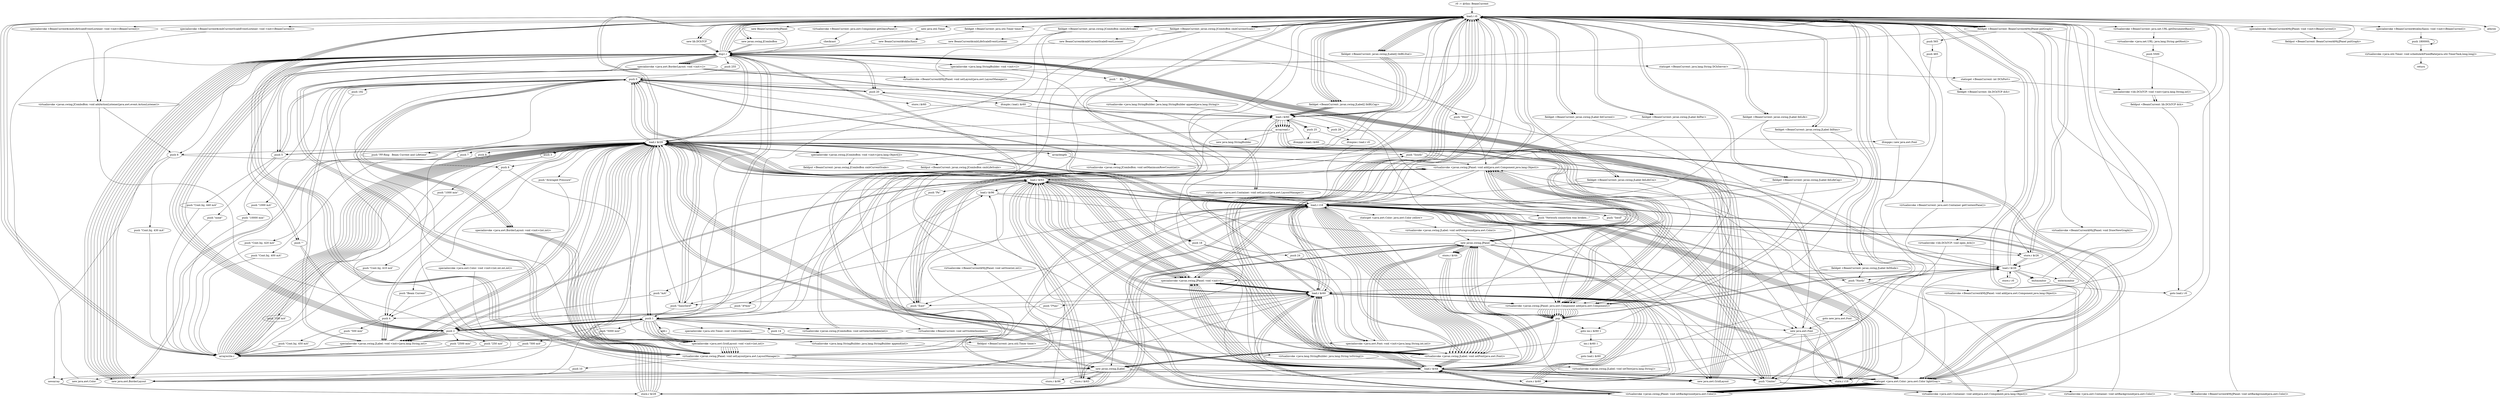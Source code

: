 digraph "" {
    "r0 := @this: BeamCurrent"
    "load.r r0"
    "r0 := @this: BeamCurrent"->"load.r r0";
    "new lib.DChTCP"
    "load.r r0"->"new lib.DChTCP";
    "dup1.r"
    "new lib.DChTCP"->"dup1.r";
    "dup1.r"->"load.r r0";
    "store.r $r26"
    "load.r r0"->"store.r $r26";
    "store.r $r26"->"load.r r0";
    "load.r r0"->"new lib.DChTCP";
    "new lib.DChTCP"->"dup1.r";
    "staticget <BeamCurrent: java.lang.String DChServer>"
    "dup1.r"->"staticget <BeamCurrent: java.lang.String DChServer>";
    "staticget <BeamCurrent: int DChPort>"
    "staticget <BeamCurrent: java.lang.String DChServer>"->"staticget <BeamCurrent: int DChPort>";
    "specialinvoke <lib.DChTCP: void <init>(java.lang.String,int)>"
    "staticget <BeamCurrent: int DChPort>"->"specialinvoke <lib.DChTCP: void <init>(java.lang.String,int)>";
    "fieldput <BeamCurrent: lib.DChTCP dch>"
    "specialinvoke <lib.DChTCP: void <init>(java.lang.String,int)>"->"fieldput <BeamCurrent: lib.DChTCP dch>";
    "fieldput <BeamCurrent: lib.DChTCP dch>"->"load.r r0";
    "fieldget <BeamCurrent: lib.DChTCP dch>"
    "load.r r0"->"fieldget <BeamCurrent: lib.DChTCP dch>";
    "virtualinvoke <lib.DChTCP: void open_dch()>"
    "fieldget <BeamCurrent: lib.DChTCP dch>"->"virtualinvoke <lib.DChTCP: void open_dch()>";
    "goto new java.awt.Font"
    "virtualinvoke <lib.DChTCP: void open_dch()>"->"goto new java.awt.Font";
    "new java.awt.Font"
    "goto new java.awt.Font"->"new java.awt.Font";
    "store.r r18"
    "new java.awt.Font"->"store.r r18";
    "load.r r18"
    "store.r r18"->"load.r r18";
    "push \"Serif\""
    "load.r r18"->"push \"Serif\"";
    "push 0"
    "push \"Serif\""->"push 0";
    "push 20"
    "push 0"->"push 20";
    "specialinvoke <java.awt.Font: void <init>(java.lang.String,int,int)>"
    "push 20"->"specialinvoke <java.awt.Font: void <init>(java.lang.String,int,int)>";
    "new javax.swing.JPanel"
    "specialinvoke <java.awt.Font: void <init>(java.lang.String,int,int)>"->"new javax.swing.JPanel";
    "new javax.swing.JPanel"->"store.r $r26";
    "load.r $r26"
    "store.r $r26"->"load.r $r26";
    "specialinvoke <javax.swing.JPanel: void <init>()>"
    "load.r $r26"->"specialinvoke <javax.swing.JPanel: void <init>()>";
    "specialinvoke <javax.swing.JPanel: void <init>()>"->"load.r $r26";
    "staticget <java.awt.Color: java.awt.Color lightGray>"
    "load.r $r26"->"staticget <java.awt.Color: java.awt.Color lightGray>";
    "virtualinvoke <javax.swing.JPanel: void setBackground(java.awt.Color)>"
    "staticget <java.awt.Color: java.awt.Color lightGray>"->"virtualinvoke <javax.swing.JPanel: void setBackground(java.awt.Color)>";
    "virtualinvoke <javax.swing.JPanel: void setBackground(java.awt.Color)>"->"load.r $r26";
    "new java.awt.BorderLayout"
    "load.r $r26"->"new java.awt.BorderLayout";
    "new java.awt.BorderLayout"->"dup1.r";
    "specialinvoke <java.awt.BorderLayout: void <init>()>"
    "dup1.r"->"specialinvoke <java.awt.BorderLayout: void <init>()>";
    "virtualinvoke <javax.swing.JPanel: void setLayout(java.awt.LayoutManager)>"
    "specialinvoke <java.awt.BorderLayout: void <init>()>"->"virtualinvoke <javax.swing.JPanel: void setLayout(java.awt.LayoutManager)>";
    "push 10"
    "virtualinvoke <javax.swing.JPanel: void setLayout(java.awt.LayoutManager)>"->"push 10";
    "newarray"
    "push 10"->"newarray";
    "store.r $r29"
    "newarray"->"store.r $r29";
    "load.r $r29"
    "store.r $r29"->"load.r $r29";
    "load.r $r29"->"push 0";
    "push \"1000 mA\""
    "push 0"->"push \"1000 mA\"";
    "arraywrite.r"
    "push \"1000 mA\""->"arraywrite.r";
    "arraywrite.r"->"load.r $r29";
    "push 1"
    "load.r $r29"->"push 1";
    "push \"500 mA\""
    "push 1"->"push \"500 mA\"";
    "push \"500 mA\""->"arraywrite.r";
    "arraywrite.r"->"load.r $r29";
    "push 2"
    "load.r $r29"->"push 2";
    "push \"250 mA\""
    "push 2"->"push \"250 mA\"";
    "push \"250 mA\""->"arraywrite.r";
    "arraywrite.r"->"load.r $r29";
    "push 3"
    "load.r $r29"->"push 3";
    "push \"100 mA\""
    "push 3"->"push \"100 mA\"";
    "push \"100 mA\""->"arraywrite.r";
    "arraywrite.r"->"load.r $r29";
    "push 4"
    "load.r $r29"->"push 4";
    "push \"Cont.Inj. 450 mA\""
    "push 4"->"push \"Cont.Inj. 450 mA\"";
    "push \"Cont.Inj. 450 mA\""->"arraywrite.r";
    "arraywrite.r"->"load.r $r29";
    "push 5"
    "load.r $r29"->"push 5";
    "push \"Cont.Inj. 440 mA\""
    "push 5"->"push \"Cont.Inj. 440 mA\"";
    "push \"Cont.Inj. 440 mA\""->"arraywrite.r";
    "arraywrite.r"->"load.r $r29";
    "push 6"
    "load.r $r29"->"push 6";
    "push \"Cont.Inj. 430 mA\""
    "push 6"->"push \"Cont.Inj. 430 mA\"";
    "push \"Cont.Inj. 430 mA\""->"arraywrite.r";
    "arraywrite.r"->"load.r $r29";
    "push 7"
    "load.r $r29"->"push 7";
    "push \"Cont.Inj. 420 mA\""
    "push 7"->"push \"Cont.Inj. 420 mA\"";
    "push \"Cont.Inj. 420 mA\""->"arraywrite.r";
    "arraywrite.r"->"load.r $r29";
    "push 8"
    "load.r $r29"->"push 8";
    "push \"Cont.Inj. 410 mA\""
    "push 8"->"push \"Cont.Inj. 410 mA\"";
    "push \"Cont.Inj. 410 mA\""->"arraywrite.r";
    "arraywrite.r"->"load.r $r29";
    "push 9"
    "load.r $r29"->"push 9";
    "push \"Cont.Inj. 400 mA\""
    "push 9"->"push \"Cont.Inj. 400 mA\"";
    "push \"Cont.Inj. 400 mA\""->"arraywrite.r";
    "arraywrite.r"->"load.r r0";
    "new javax.swing.JComboBox"
    "load.r r0"->"new javax.swing.JComboBox";
    "new javax.swing.JComboBox"->"dup1.r";
    "dup1.r"->"load.r $r29";
    "specialinvoke <javax.swing.JComboBox: void <init>(java.lang.Object[])>"
    "load.r $r29"->"specialinvoke <javax.swing.JComboBox: void <init>(java.lang.Object[])>";
    "fieldput <BeamCurrent: javax.swing.JComboBox cmbCurrentScale>"
    "specialinvoke <javax.swing.JComboBox: void <init>(java.lang.Object[])>"->"fieldput <BeamCurrent: javax.swing.JComboBox cmbCurrentScale>";
    "fieldput <BeamCurrent: javax.swing.JComboBox cmbCurrentScale>"->"load.r r0";
    "fieldget <BeamCurrent: javax.swing.JComboBox cmbCurrentScale>"
    "load.r r0"->"fieldget <BeamCurrent: javax.swing.JComboBox cmbCurrentScale>";
    "fieldget <BeamCurrent: javax.swing.JComboBox cmbCurrentScale>"->"load.r $r29";
    "arraylength"
    "load.r $r29"->"arraylength";
    "virtualinvoke <javax.swing.JComboBox: void setMaximumRowCount(int)>"
    "arraylength"->"virtualinvoke <javax.swing.JComboBox: void setMaximumRowCount(int)>";
    "virtualinvoke <javax.swing.JComboBox: void setMaximumRowCount(int)>"->"load.r r0";
    "load.r r0"->"fieldget <BeamCurrent: javax.swing.JComboBox cmbCurrentScale>";
    "fieldget <BeamCurrent: javax.swing.JComboBox cmbCurrentScale>"->"push 1";
    "virtualinvoke <javax.swing.JComboBox: void setSelectedIndex(int)>"
    "push 1"->"virtualinvoke <javax.swing.JComboBox: void setSelectedIndex(int)>";
    "virtualinvoke <javax.swing.JComboBox: void setSelectedIndex(int)>"->"load.r r0";
    "load.r r0"->"fieldget <BeamCurrent: javax.swing.JComboBox cmbCurrentScale>";
    "new BeamCurrent$cmbCurrentScaleEventListener"
    "fieldget <BeamCurrent: javax.swing.JComboBox cmbCurrentScale>"->"new BeamCurrent$cmbCurrentScaleEventListener";
    "new BeamCurrent$cmbCurrentScaleEventListener"->"dup1.r";
    "dup1.r"->"load.r r0";
    "specialinvoke <BeamCurrent$cmbCurrentScaleEventListener: void <init>(BeamCurrent)>"
    "load.r r0"->"specialinvoke <BeamCurrent$cmbCurrentScaleEventListener: void <init>(BeamCurrent)>";
    "virtualinvoke <javax.swing.JComboBox: void addActionListener(java.awt.event.ActionListener)>"
    "specialinvoke <BeamCurrent$cmbCurrentScaleEventListener: void <init>(BeamCurrent)>"->"virtualinvoke <javax.swing.JComboBox: void addActionListener(java.awt.event.ActionListener)>";
    "virtualinvoke <javax.swing.JComboBox: void addActionListener(java.awt.event.ActionListener)>"->"push 6";
    "push 6"->"newarray";
    "newarray"->"store.r $r29";
    "store.r $r29"->"load.r $r29";
    "load.r $r29"->"push 0";
    "push \"10000 min\""
    "push 0"->"push \"10000 min\"";
    "push \"10000 min\""->"arraywrite.r";
    "arraywrite.r"->"load.r $r29";
    "load.r $r29"->"push 1";
    "push \"5000 min\""
    "push 1"->"push \"5000 min\"";
    "push \"5000 min\""->"arraywrite.r";
    "arraywrite.r"->"load.r $r29";
    "load.r $r29"->"push 2";
    "push \"2500 min\""
    "push 2"->"push \"2500 min\"";
    "push \"2500 min\""->"arraywrite.r";
    "arraywrite.r"->"load.r $r29";
    "load.r $r29"->"push 3";
    "push \"1000 min\""
    "push 3"->"push \"1000 min\"";
    "push \"1000 min\""->"arraywrite.r";
    "arraywrite.r"->"load.r $r29";
    "load.r $r29"->"push 4";
    "push \"500 min\""
    "push 4"->"push \"500 min\"";
    "push \"500 min\""->"arraywrite.r";
    "arraywrite.r"->"load.r $r29";
    "load.r $r29"->"push 5";
    "push \"none\""
    "push 5"->"push \"none\"";
    "push \"none\""->"arraywrite.r";
    "arraywrite.r"->"load.r r0";
    "load.r r0"->"new javax.swing.JComboBox";
    "new javax.swing.JComboBox"->"dup1.r";
    "dup1.r"->"load.r $r29";
    "load.r $r29"->"specialinvoke <javax.swing.JComboBox: void <init>(java.lang.Object[])>";
    "fieldput <BeamCurrent: javax.swing.JComboBox cmbLifeScale>"
    "specialinvoke <javax.swing.JComboBox: void <init>(java.lang.Object[])>"->"fieldput <BeamCurrent: javax.swing.JComboBox cmbLifeScale>";
    "fieldput <BeamCurrent: javax.swing.JComboBox cmbLifeScale>"->"load.r r0";
    "fieldget <BeamCurrent: javax.swing.JComboBox cmbLifeScale>"
    "load.r r0"->"fieldget <BeamCurrent: javax.swing.JComboBox cmbLifeScale>";
    "fieldget <BeamCurrent: javax.swing.JComboBox cmbLifeScale>"->"push 1";
    "push 1"->"virtualinvoke <javax.swing.JComboBox: void setSelectedIndex(int)>";
    "virtualinvoke <javax.swing.JComboBox: void setSelectedIndex(int)>"->"load.r r0";
    "load.r r0"->"fieldget <BeamCurrent: javax.swing.JComboBox cmbLifeScale>";
    "new BeamCurrent$cmbLifeScaleEventListener"
    "fieldget <BeamCurrent: javax.swing.JComboBox cmbLifeScale>"->"new BeamCurrent$cmbLifeScaleEventListener";
    "new BeamCurrent$cmbLifeScaleEventListener"->"dup1.r";
    "dup1.r"->"load.r r0";
    "specialinvoke <BeamCurrent$cmbLifeScaleEventListener: void <init>(BeamCurrent)>"
    "load.r r0"->"specialinvoke <BeamCurrent$cmbLifeScaleEventListener: void <init>(BeamCurrent)>";
    "specialinvoke <BeamCurrent$cmbLifeScaleEventListener: void <init>(BeamCurrent)>"->"virtualinvoke <javax.swing.JComboBox: void addActionListener(java.awt.event.ActionListener)>";
    "new javax.swing.JLabel"
    "virtualinvoke <javax.swing.JComboBox: void addActionListener(java.awt.event.ActionListener)>"->"new javax.swing.JLabel";
    "new javax.swing.JLabel"->"store.r $r29";
    "store.r $r29"->"load.r $r29";
    "push \"PF-Ring   Beam Current and Lifetime\""
    "load.r $r29"->"push \"PF-Ring   Beam Current and Lifetime\"";
    "push \"PF-Ring   Beam Current and Lifetime\""->"push 0";
    "specialinvoke <javax.swing.JLabel: void <init>(java.lang.String,int)>"
    "push 0"->"specialinvoke <javax.swing.JLabel: void <init>(java.lang.String,int)>";
    "specialinvoke <javax.swing.JLabel: void <init>(java.lang.String,int)>"->"load.r $r29";
    "load.r $r29"->"load.r r18";
    "virtualinvoke <javax.swing.JLabel: void setFont(java.awt.Font)>"
    "load.r r18"->"virtualinvoke <javax.swing.JLabel: void setFont(java.awt.Font)>";
    "virtualinvoke <javax.swing.JLabel: void setFont(java.awt.Font)>"->"load.r $r26";
    "load.r $r26"->"load.r r0";
    "load.r r0"->"fieldget <BeamCurrent: javax.swing.JComboBox cmbCurrentScale>";
    "push \"West\""
    "fieldget <BeamCurrent: javax.swing.JComboBox cmbCurrentScale>"->"push \"West\"";
    "virtualinvoke <javax.swing.JPanel: void add(java.awt.Component,java.lang.Object)>"
    "push \"West\""->"virtualinvoke <javax.swing.JPanel: void add(java.awt.Component,java.lang.Object)>";
    "virtualinvoke <javax.swing.JPanel: void add(java.awt.Component,java.lang.Object)>"->"load.r $r26";
    "load.r $r26"->"load.r r0";
    "load.r r0"->"fieldget <BeamCurrent: javax.swing.JComboBox cmbLifeScale>";
    "push \"East\""
    "fieldget <BeamCurrent: javax.swing.JComboBox cmbLifeScale>"->"push \"East\"";
    "push \"East\""->"virtualinvoke <javax.swing.JPanel: void add(java.awt.Component,java.lang.Object)>";
    "virtualinvoke <javax.swing.JPanel: void add(java.awt.Component,java.lang.Object)>"->"load.r $r26";
    "load.r $r26"->"load.r $r29";
    "push \"Center\""
    "load.r $r29"->"push \"Center\"";
    "push \"Center\""->"virtualinvoke <javax.swing.JPanel: void add(java.awt.Component,java.lang.Object)>";
    "virtualinvoke <javax.swing.JPanel: void add(java.awt.Component,java.lang.Object)>"->"new java.awt.Font";
    "new java.awt.Font"->"store.r r18";
    "store.r r18"->"load.r r18";
    "push \"SansSerif\""
    "load.r r18"->"push \"SansSerif\"";
    "push \"SansSerif\""->"push 0";
    "push 18"
    "push 0"->"push 18";
    "push 18"->"specialinvoke <java.awt.Font: void <init>(java.lang.String,int,int)>";
    "specialinvoke <java.awt.Font: void <init>(java.lang.String,int,int)>"->"new javax.swing.JPanel";
    "store.r $r44"
    "new javax.swing.JPanel"->"store.r $r44";
    "load.r $r44"
    "store.r $r44"->"load.r $r44";
    "load.r $r44"->"specialinvoke <javax.swing.JPanel: void <init>()>";
    "specialinvoke <javax.swing.JPanel: void <init>()>"->"load.r $r44";
    "load.r $r44"->"staticget <java.awt.Color: java.awt.Color lightGray>";
    "staticget <java.awt.Color: java.awt.Color lightGray>"->"virtualinvoke <javax.swing.JPanel: void setBackground(java.awt.Color)>";
    "virtualinvoke <javax.swing.JPanel: void setBackground(java.awt.Color)>"->"load.r $r44";
    "new java.awt.GridLayout"
    "load.r $r44"->"new java.awt.GridLayout";
    "new java.awt.GridLayout"->"dup1.r";
    "dup1.r"->"push 2";
    "push 2"->"push 1";
    "specialinvoke <java.awt.GridLayout: void <init>(int,int)>"
    "push 1"->"specialinvoke <java.awt.GridLayout: void <init>(int,int)>";
    "specialinvoke <java.awt.GridLayout: void <init>(int,int)>"->"virtualinvoke <javax.swing.JPanel: void setLayout(java.awt.LayoutManager)>";
    "virtualinvoke <javax.swing.JPanel: void setLayout(java.awt.LayoutManager)>"->"new javax.swing.JLabel";
    "new javax.swing.JLabel"->"store.r $r29";
    "store.r $r29"->"load.r $r29";
    "push \"Beam Current\""
    "load.r $r29"->"push \"Beam Current\"";
    "push \"Beam Current\""->"push 4";
    "push 4"->"specialinvoke <javax.swing.JLabel: void <init>(java.lang.String,int)>";
    "specialinvoke <javax.swing.JLabel: void <init>(java.lang.String,int)>"->"load.r $r29";
    "load.r $r29"->"load.r r18";
    "load.r r18"->"virtualinvoke <javax.swing.JLabel: void setFont(java.awt.Font)>";
    "virtualinvoke <javax.swing.JLabel: void setFont(java.awt.Font)>"->"load.r $r44";
    "load.r $r44"->"load.r $r29";
    "virtualinvoke <javax.swing.JPanel: java.awt.Component add(java.awt.Component)>"
    "load.r $r29"->"virtualinvoke <javax.swing.JPanel: java.awt.Component add(java.awt.Component)>";
    "pop"
    "virtualinvoke <javax.swing.JPanel: java.awt.Component add(java.awt.Component)>"->"pop";
    "pop"->"new javax.swing.JLabel";
    "new javax.swing.JLabel"->"store.r $r29";
    "store.r $r29"->"load.r $r29";
    "push \"Averaged Pressure\""
    "load.r $r29"->"push \"Averaged Pressure\"";
    "push \"Averaged Pressure\""->"push 4";
    "push 4"->"specialinvoke <javax.swing.JLabel: void <init>(java.lang.String,int)>";
    "specialinvoke <javax.swing.JLabel: void <init>(java.lang.String,int)>"->"load.r $r29";
    "load.r $r29"->"load.r r18";
    "load.r r18"->"virtualinvoke <javax.swing.JLabel: void setFont(java.awt.Font)>";
    "virtualinvoke <javax.swing.JLabel: void setFont(java.awt.Font)>"->"load.r $r44";
    "load.r $r44"->"load.r $r29";
    "load.r $r29"->"virtualinvoke <javax.swing.JPanel: java.awt.Component add(java.awt.Component)>";
    "virtualinvoke <javax.swing.JPanel: java.awt.Component add(java.awt.Component)>"->"pop";
    "pop"->"new javax.swing.JPanel";
    "new javax.swing.JPanel"->"store.r $r29";
    "store.r $r29"->"load.r $r29";
    "load.r $r29"->"specialinvoke <javax.swing.JPanel: void <init>()>";
    "specialinvoke <javax.swing.JPanel: void <init>()>"->"load.r $r29";
    "load.r $r29"->"staticget <java.awt.Color: java.awt.Color lightGray>";
    "staticget <java.awt.Color: java.awt.Color lightGray>"->"virtualinvoke <javax.swing.JPanel: void setBackground(java.awt.Color)>";
    "virtualinvoke <javax.swing.JPanel: void setBackground(java.awt.Color)>"->"load.r $r29";
    "load.r $r29"->"new java.awt.GridLayout";
    "new java.awt.GridLayout"->"dup1.r";
    "dup1.r"->"push 2";
    "push 2"->"push 1";
    "push 1"->"specialinvoke <java.awt.GridLayout: void <init>(int,int)>";
    "specialinvoke <java.awt.GridLayout: void <init>(int,int)>"->"virtualinvoke <javax.swing.JPanel: void setLayout(java.awt.LayoutManager)>";
    "virtualinvoke <javax.swing.JPanel: void setLayout(java.awt.LayoutManager)>"->"load.r r0";
    "fieldget <BeamCurrent: javax.swing.JLabel lblCurrent>"
    "load.r r0"->"fieldget <BeamCurrent: javax.swing.JLabel lblCurrent>";
    "fieldget <BeamCurrent: javax.swing.JLabel lblCurrent>"->"load.r r18";
    "load.r r18"->"virtualinvoke <javax.swing.JLabel: void setFont(java.awt.Font)>";
    "virtualinvoke <javax.swing.JLabel: void setFont(java.awt.Font)>"->"load.r $r29";
    "load.r $r29"->"load.r r0";
    "load.r r0"->"fieldget <BeamCurrent: javax.swing.JLabel lblCurrent>";
    "fieldget <BeamCurrent: javax.swing.JLabel lblCurrent>"->"virtualinvoke <javax.swing.JPanel: java.awt.Component add(java.awt.Component)>";
    "virtualinvoke <javax.swing.JPanel: java.awt.Component add(java.awt.Component)>"->"pop";
    "pop"->"load.r r0";
    "fieldget <BeamCurrent: javax.swing.JLabel lblPav>"
    "load.r r0"->"fieldget <BeamCurrent: javax.swing.JLabel lblPav>";
    "fieldget <BeamCurrent: javax.swing.JLabel lblPav>"->"load.r r18";
    "load.r r18"->"virtualinvoke <javax.swing.JLabel: void setFont(java.awt.Font)>";
    "virtualinvoke <javax.swing.JLabel: void setFont(java.awt.Font)>"->"load.r $r29";
    "load.r $r29"->"load.r r0";
    "load.r r0"->"fieldget <BeamCurrent: javax.swing.JLabel lblPav>";
    "fieldget <BeamCurrent: javax.swing.JLabel lblPav>"->"virtualinvoke <javax.swing.JPanel: java.awt.Component add(java.awt.Component)>";
    "virtualinvoke <javax.swing.JPanel: java.awt.Component add(java.awt.Component)>"->"pop";
    "pop"->"new javax.swing.JPanel";
    "store.r $r60"
    "new javax.swing.JPanel"->"store.r $r60";
    "load.r $r60"
    "store.r $r60"->"load.r $r60";
    "load.r $r60"->"specialinvoke <javax.swing.JPanel: void <init>()>";
    "specialinvoke <javax.swing.JPanel: void <init>()>"->"load.r $r60";
    "load.r $r60"->"staticget <java.awt.Color: java.awt.Color lightGray>";
    "staticget <java.awt.Color: java.awt.Color lightGray>"->"virtualinvoke <javax.swing.JPanel: void setBackground(java.awt.Color)>";
    "virtualinvoke <javax.swing.JPanel: void setBackground(java.awt.Color)>"->"load.r $r60";
    "load.r $r60"->"new java.awt.GridLayout";
    "new java.awt.GridLayout"->"dup1.r";
    "dup1.r"->"push 2";
    "push 2"->"push 1";
    "push 1"->"specialinvoke <java.awt.GridLayout: void <init>(int,int)>";
    "specialinvoke <java.awt.GridLayout: void <init>(int,int)>"->"virtualinvoke <javax.swing.JPanel: void setLayout(java.awt.LayoutManager)>";
    "virtualinvoke <javax.swing.JPanel: void setLayout(java.awt.LayoutManager)>"->"new javax.swing.JLabel";
    "store.r $r63"
    "new javax.swing.JLabel"->"store.r $r63";
    "load.r $r63"
    "store.r $r63"->"load.r $r63";
    "push \"mA\""
    "load.r $r63"->"push \"mA\"";
    "push \"mA\""->"push 2";
    "push 2"->"specialinvoke <javax.swing.JLabel: void <init>(java.lang.String,int)>";
    "specialinvoke <javax.swing.JLabel: void <init>(java.lang.String,int)>"->"load.r $r63";
    "load.r $r63"->"load.r r18";
    "load.r r18"->"virtualinvoke <javax.swing.JLabel: void setFont(java.awt.Font)>";
    "virtualinvoke <javax.swing.JLabel: void setFont(java.awt.Font)>"->"load.r $r60";
    "load.r $r60"->"load.r $r63";
    "load.r $r63"->"virtualinvoke <javax.swing.JPanel: java.awt.Component add(java.awt.Component)>";
    "virtualinvoke <javax.swing.JPanel: java.awt.Component add(java.awt.Component)>"->"pop";
    "pop"->"new javax.swing.JLabel";
    "new javax.swing.JLabel"->"store.r $r63";
    "store.r $r63"->"load.r $r63";
    "push \"Pa\""
    "load.r $r63"->"push \"Pa\"";
    "push \"Pa\""->"push 2";
    "push 2"->"specialinvoke <javax.swing.JLabel: void <init>(java.lang.String,int)>";
    "specialinvoke <javax.swing.JLabel: void <init>(java.lang.String,int)>"->"load.r $r63";
    "load.r $r63"->"load.r r18";
    "load.r r18"->"virtualinvoke <javax.swing.JLabel: void setFont(java.awt.Font)>";
    "virtualinvoke <javax.swing.JLabel: void setFont(java.awt.Font)>"->"load.r $r60";
    "load.r $r60"->"load.r $r63";
    "load.r $r63"->"virtualinvoke <javax.swing.JPanel: java.awt.Component add(java.awt.Component)>";
    "virtualinvoke <javax.swing.JPanel: java.awt.Component add(java.awt.Component)>"->"pop";
    "pop"->"new javax.swing.JPanel";
    "new javax.swing.JPanel"->"store.r $r63";
    "store.r $r63"->"load.r $r63";
    "load.r $r63"->"specialinvoke <javax.swing.JPanel: void <init>()>";
    "specialinvoke <javax.swing.JPanel: void <init>()>"->"load.r $r63";
    "load.r $r63"->"staticget <java.awt.Color: java.awt.Color lightGray>";
    "staticget <java.awt.Color: java.awt.Color lightGray>"->"virtualinvoke <javax.swing.JPanel: void setBackground(java.awt.Color)>";
    "virtualinvoke <javax.swing.JPanel: void setBackground(java.awt.Color)>"->"load.r $r63";
    "load.r $r63"->"new java.awt.BorderLayout";
    "new java.awt.BorderLayout"->"dup1.r";
    "dup1.r"->"push 5";
    "push 5"->"push 0";
    "specialinvoke <java.awt.BorderLayout: void <init>(int,int)>"
    "push 0"->"specialinvoke <java.awt.BorderLayout: void <init>(int,int)>";
    "specialinvoke <java.awt.BorderLayout: void <init>(int,int)>"->"virtualinvoke <javax.swing.JPanel: void setLayout(java.awt.LayoutManager)>";
    "virtualinvoke <javax.swing.JPanel: void setLayout(java.awt.LayoutManager)>"->"load.r $r63";
    "load.r $r63"->"load.r $r29";
    "load.r $r29"->"push \"Center\"";
    "push \"Center\""->"virtualinvoke <javax.swing.JPanel: void add(java.awt.Component,java.lang.Object)>";
    "virtualinvoke <javax.swing.JPanel: void add(java.awt.Component,java.lang.Object)>"->"load.r $r63";
    "load.r $r63"->"load.r $r60";
    "load.r $r60"->"push \"East\"";
    "push \"East\""->"virtualinvoke <javax.swing.JPanel: void add(java.awt.Component,java.lang.Object)>";
    "virtualinvoke <javax.swing.JPanel: void add(java.awt.Component,java.lang.Object)>"->"new javax.swing.JPanel";
    "new javax.swing.JPanel"->"store.r $r29";
    "store.r $r29"->"load.r $r29";
    "load.r $r29"->"specialinvoke <javax.swing.JPanel: void <init>()>";
    "specialinvoke <javax.swing.JPanel: void <init>()>"->"load.r $r29";
    "load.r $r29"->"staticget <java.awt.Color: java.awt.Color lightGray>";
    "staticget <java.awt.Color: java.awt.Color lightGray>"->"virtualinvoke <javax.swing.JPanel: void setBackground(java.awt.Color)>";
    "virtualinvoke <javax.swing.JPanel: void setBackground(java.awt.Color)>"->"load.r $r29";
    "load.r $r29"->"new java.awt.BorderLayout";
    "new java.awt.BorderLayout"->"dup1.r";
    "dup1.r"->"push 20";
    "push 20"->"push 0";
    "push 0"->"specialinvoke <java.awt.BorderLayout: void <init>(int,int)>";
    "specialinvoke <java.awt.BorderLayout: void <init>(int,int)>"->"virtualinvoke <javax.swing.JPanel: void setLayout(java.awt.LayoutManager)>";
    "virtualinvoke <javax.swing.JPanel: void setLayout(java.awt.LayoutManager)>"->"load.r $r29";
    "load.r $r29"->"load.r $r44";
    "load.r $r44"->"push \"Center\"";
    "push \"Center\""->"virtualinvoke <javax.swing.JPanel: void add(java.awt.Component,java.lang.Object)>";
    "virtualinvoke <javax.swing.JPanel: void add(java.awt.Component,java.lang.Object)>"->"load.r $r29";
    "load.r $r29"->"load.r $r63";
    "load.r $r63"->"push \"East\"";
    "push \"East\""->"virtualinvoke <javax.swing.JPanel: void add(java.awt.Component,java.lang.Object)>";
    "virtualinvoke <javax.swing.JPanel: void add(java.awt.Component,java.lang.Object)>"->"new javax.swing.JPanel";
    "new javax.swing.JPanel"->"store.r $r44";
    "store.r $r44"->"load.r $r44";
    "load.r $r44"->"specialinvoke <javax.swing.JPanel: void <init>()>";
    "specialinvoke <javax.swing.JPanel: void <init>()>"->"load.r $r44";
    "load.r $r44"->"staticget <java.awt.Color: java.awt.Color lightGray>";
    "staticget <java.awt.Color: java.awt.Color lightGray>"->"virtualinvoke <javax.swing.JPanel: void setBackground(java.awt.Color)>";
    "virtualinvoke <javax.swing.JPanel: void setBackground(java.awt.Color)>"->"load.r $r44";
    "load.r $r44"->"new java.awt.GridLayout";
    "new java.awt.GridLayout"->"dup1.r";
    "dup1.r"->"push 2";
    "push 2"->"push 1";
    "push 1"->"specialinvoke <java.awt.GridLayout: void <init>(int,int)>";
    "specialinvoke <java.awt.GridLayout: void <init>(int,int)>"->"virtualinvoke <javax.swing.JPanel: void setLayout(java.awt.LayoutManager)>";
    "virtualinvoke <javax.swing.JPanel: void setLayout(java.awt.LayoutManager)>"->"load.r r0";
    "fieldget <BeamCurrent: javax.swing.JLabel lblLifeCap>"
    "load.r r0"->"fieldget <BeamCurrent: javax.swing.JLabel lblLifeCap>";
    "fieldget <BeamCurrent: javax.swing.JLabel lblLifeCap>"->"load.r r18";
    "load.r r18"->"virtualinvoke <javax.swing.JLabel: void setFont(java.awt.Font)>";
    "virtualinvoke <javax.swing.JLabel: void setFont(java.awt.Font)>"->"load.r $r44";
    "load.r $r44"->"load.r r0";
    "load.r r0"->"fieldget <BeamCurrent: javax.swing.JLabel lblLifeCap>";
    "fieldget <BeamCurrent: javax.swing.JLabel lblLifeCap>"->"virtualinvoke <javax.swing.JPanel: java.awt.Component add(java.awt.Component)>";
    "virtualinvoke <javax.swing.JPanel: java.awt.Component add(java.awt.Component)>"->"pop";
    "pop"->"new javax.swing.JLabel";
    "new javax.swing.JLabel"->"store.r $r60";
    "store.r $r60"->"load.r $r60";
    "push \"I*tau\""
    "load.r $r60"->"push \"I*tau\"";
    "push \"I*tau\""->"push 4";
    "push 4"->"specialinvoke <javax.swing.JLabel: void <init>(java.lang.String,int)>";
    "specialinvoke <javax.swing.JLabel: void <init>(java.lang.String,int)>"->"load.r $r60";
    "load.r $r60"->"load.r r18";
    "load.r r18"->"virtualinvoke <javax.swing.JLabel: void setFont(java.awt.Font)>";
    "virtualinvoke <javax.swing.JLabel: void setFont(java.awt.Font)>"->"load.r $r44";
    "load.r $r44"->"load.r $r60";
    "load.r $r60"->"virtualinvoke <javax.swing.JPanel: java.awt.Component add(java.awt.Component)>";
    "virtualinvoke <javax.swing.JPanel: java.awt.Component add(java.awt.Component)>"->"pop";
    "pop"->"new javax.swing.JPanel";
    "new javax.swing.JPanel"->"store.r $r60";
    "store.r $r60"->"load.r $r60";
    "load.r $r60"->"specialinvoke <javax.swing.JPanel: void <init>()>";
    "specialinvoke <javax.swing.JPanel: void <init>()>"->"load.r $r60";
    "load.r $r60"->"staticget <java.awt.Color: java.awt.Color lightGray>";
    "staticget <java.awt.Color: java.awt.Color lightGray>"->"virtualinvoke <javax.swing.JPanel: void setBackground(java.awt.Color)>";
    "virtualinvoke <javax.swing.JPanel: void setBackground(java.awt.Color)>"->"load.r $r60";
    "load.r $r60"->"new java.awt.GridLayout";
    "new java.awt.GridLayout"->"dup1.r";
    "dup1.r"->"push 2";
    "push 2"->"push 1";
    "push 1"->"specialinvoke <java.awt.GridLayout: void <init>(int,int)>";
    "specialinvoke <java.awt.GridLayout: void <init>(int,int)>"->"virtualinvoke <javax.swing.JPanel: void setLayout(java.awt.LayoutManager)>";
    "virtualinvoke <javax.swing.JPanel: void setLayout(java.awt.LayoutManager)>"->"load.r r0";
    "fieldget <BeamCurrent: javax.swing.JLabel lblLife>"
    "load.r r0"->"fieldget <BeamCurrent: javax.swing.JLabel lblLife>";
    "fieldget <BeamCurrent: javax.swing.JLabel lblLife>"->"load.r r18";
    "load.r r18"->"virtualinvoke <javax.swing.JLabel: void setFont(java.awt.Font)>";
    "virtualinvoke <javax.swing.JLabel: void setFont(java.awt.Font)>"->"load.r $r60";
    "load.r $r60"->"load.r r0";
    "load.r r0"->"fieldget <BeamCurrent: javax.swing.JLabel lblLife>";
    "fieldget <BeamCurrent: javax.swing.JLabel lblLife>"->"virtualinvoke <javax.swing.JPanel: java.awt.Component add(java.awt.Component)>";
    "virtualinvoke <javax.swing.JPanel: java.awt.Component add(java.awt.Component)>"->"pop";
    "pop"->"load.r r0";
    "fieldget <BeamCurrent: javax.swing.JLabel lblItau>"
    "load.r r0"->"fieldget <BeamCurrent: javax.swing.JLabel lblItau>";
    "fieldget <BeamCurrent: javax.swing.JLabel lblItau>"->"load.r r18";
    "load.r r18"->"virtualinvoke <javax.swing.JLabel: void setFont(java.awt.Font)>";
    "virtualinvoke <javax.swing.JLabel: void setFont(java.awt.Font)>"->"load.r $r60";
    "load.r $r60"->"load.r r0";
    "load.r r0"->"fieldget <BeamCurrent: javax.swing.JLabel lblItau>";
    "fieldget <BeamCurrent: javax.swing.JLabel lblItau>"->"virtualinvoke <javax.swing.JPanel: java.awt.Component add(java.awt.Component)>";
    "virtualinvoke <javax.swing.JPanel: java.awt.Component add(java.awt.Component)>"->"pop";
    "pop"->"new javax.swing.JPanel";
    "new javax.swing.JPanel"->"store.r $r63";
    "store.r $r63"->"load.r $r63";
    "load.r $r63"->"specialinvoke <javax.swing.JPanel: void <init>()>";
    "specialinvoke <javax.swing.JPanel: void <init>()>"->"load.r $r63";
    "load.r $r63"->"staticget <java.awt.Color: java.awt.Color lightGray>";
    "staticget <java.awt.Color: java.awt.Color lightGray>"->"virtualinvoke <javax.swing.JPanel: void setBackground(java.awt.Color)>";
    "virtualinvoke <javax.swing.JPanel: void setBackground(java.awt.Color)>"->"load.r $r63";
    "load.r $r63"->"new java.awt.GridLayout";
    "new java.awt.GridLayout"->"dup1.r";
    "dup1.r"->"push 2";
    "push 2"->"push 1";
    "push 1"->"specialinvoke <java.awt.GridLayout: void <init>(int,int)>";
    "specialinvoke <java.awt.GridLayout: void <init>(int,int)>"->"virtualinvoke <javax.swing.JPanel: void setLayout(java.awt.LayoutManager)>";
    "virtualinvoke <javax.swing.JPanel: void setLayout(java.awt.LayoutManager)>"->"load.r r0";
    "fieldget <BeamCurrent: javax.swing.JLabel lblLifeUni>"
    "load.r r0"->"fieldget <BeamCurrent: javax.swing.JLabel lblLifeUni>";
    "fieldget <BeamCurrent: javax.swing.JLabel lblLifeUni>"->"load.r r18";
    "load.r r18"->"virtualinvoke <javax.swing.JLabel: void setFont(java.awt.Font)>";
    "virtualinvoke <javax.swing.JLabel: void setFont(java.awt.Font)>"->"load.r $r63";
    "load.r $r63"->"load.r r0";
    "load.r r0"->"fieldget <BeamCurrent: javax.swing.JLabel lblLifeUni>";
    "fieldget <BeamCurrent: javax.swing.JLabel lblLifeUni>"->"virtualinvoke <javax.swing.JPanel: java.awt.Component add(java.awt.Component)>";
    "virtualinvoke <javax.swing.JPanel: java.awt.Component add(java.awt.Component)>"->"pop";
    "pop"->"new javax.swing.JLabel";
    "store.r $r96"
    "new javax.swing.JLabel"->"store.r $r96";
    "load.r $r96"
    "store.r $r96"->"load.r $r96";
    "push \"A*min\""
    "load.r $r96"->"push \"A*min\"";
    "push \"A*min\""->"push 2";
    "push 2"->"specialinvoke <javax.swing.JLabel: void <init>(java.lang.String,int)>";
    "specialinvoke <javax.swing.JLabel: void <init>(java.lang.String,int)>"->"load.r $r96";
    "load.r $r96"->"load.r r18";
    "load.r r18"->"virtualinvoke <javax.swing.JLabel: void setFont(java.awt.Font)>";
    "virtualinvoke <javax.swing.JLabel: void setFont(java.awt.Font)>"->"load.r $r63";
    "load.r $r63"->"load.r $r96";
    "load.r $r96"->"virtualinvoke <javax.swing.JPanel: java.awt.Component add(java.awt.Component)>";
    "virtualinvoke <javax.swing.JPanel: java.awt.Component add(java.awt.Component)>"->"pop";
    "pop"->"new javax.swing.JPanel";
    "new javax.swing.JPanel"->"store.r r18";
    "store.r r18"->"load.r r18";
    "load.r r18"->"specialinvoke <javax.swing.JPanel: void <init>()>";
    "specialinvoke <javax.swing.JPanel: void <init>()>"->"load.r r18";
    "load.r r18"->"staticget <java.awt.Color: java.awt.Color lightGray>";
    "staticget <java.awt.Color: java.awt.Color lightGray>"->"virtualinvoke <javax.swing.JPanel: void setBackground(java.awt.Color)>";
    "virtualinvoke <javax.swing.JPanel: void setBackground(java.awt.Color)>"->"load.r r18";
    "load.r r18"->"new java.awt.BorderLayout";
    "new java.awt.BorderLayout"->"dup1.r";
    "dup1.r"->"push 5";
    "push 5"->"push 0";
    "push 0"->"specialinvoke <java.awt.BorderLayout: void <init>(int,int)>";
    "specialinvoke <java.awt.BorderLayout: void <init>(int,int)>"->"virtualinvoke <javax.swing.JPanel: void setLayout(java.awt.LayoutManager)>";
    "virtualinvoke <javax.swing.JPanel: void setLayout(java.awt.LayoutManager)>"->"load.r r18";
    "load.r r18"->"load.r $r60";
    "load.r $r60"->"push \"Center\"";
    "push \"Center\""->"virtualinvoke <javax.swing.JPanel: void add(java.awt.Component,java.lang.Object)>";
    "virtualinvoke <javax.swing.JPanel: void add(java.awt.Component,java.lang.Object)>"->"load.r r18";
    "load.r r18"->"load.r $r63";
    "load.r $r63"->"push \"East\"";
    "push \"East\""->"virtualinvoke <javax.swing.JPanel: void add(java.awt.Component,java.lang.Object)>";
    "virtualinvoke <javax.swing.JPanel: void add(java.awt.Component,java.lang.Object)>"->"new javax.swing.JPanel";
    "new javax.swing.JPanel"->"store.r $r60";
    "store.r $r60"->"load.r $r60";
    "load.r $r60"->"specialinvoke <javax.swing.JPanel: void <init>()>";
    "specialinvoke <javax.swing.JPanel: void <init>()>"->"load.r $r60";
    "load.r $r60"->"staticget <java.awt.Color: java.awt.Color lightGray>";
    "staticget <java.awt.Color: java.awt.Color lightGray>"->"virtualinvoke <javax.swing.JPanel: void setBackground(java.awt.Color)>";
    "virtualinvoke <javax.swing.JPanel: void setBackground(java.awt.Color)>"->"load.r $r60";
    "load.r $r60"->"new java.awt.BorderLayout";
    "new java.awt.BorderLayout"->"dup1.r";
    "dup1.r"->"push 20";
    "push 20"->"push 0";
    "push 0"->"specialinvoke <java.awt.BorderLayout: void <init>(int,int)>";
    "specialinvoke <java.awt.BorderLayout: void <init>(int,int)>"->"virtualinvoke <javax.swing.JPanel: void setLayout(java.awt.LayoutManager)>";
    "virtualinvoke <javax.swing.JPanel: void setLayout(java.awt.LayoutManager)>"->"load.r $r60";
    "load.r $r60"->"load.r $r44";
    "load.r $r44"->"push \"Center\"";
    "push \"Center\""->"virtualinvoke <javax.swing.JPanel: void add(java.awt.Component,java.lang.Object)>";
    "virtualinvoke <javax.swing.JPanel: void add(java.awt.Component,java.lang.Object)>"->"load.r $r60";
    "load.r $r60"->"load.r r18";
    "load.r r18"->"push \"East\"";
    "push \"East\""->"virtualinvoke <javax.swing.JPanel: void add(java.awt.Component,java.lang.Object)>";
    "virtualinvoke <javax.swing.JPanel: void add(java.awt.Component,java.lang.Object)>"->"new javax.swing.JPanel";
    "new javax.swing.JPanel"->"store.r r18";
    "store.r r18"->"load.r r18";
    "load.r r18"->"specialinvoke <javax.swing.JPanel: void <init>()>";
    "specialinvoke <javax.swing.JPanel: void <init>()>"->"load.r r18";
    "load.r r18"->"staticget <java.awt.Color: java.awt.Color lightGray>";
    "staticget <java.awt.Color: java.awt.Color lightGray>"->"virtualinvoke <javax.swing.JPanel: void setBackground(java.awt.Color)>";
    "virtualinvoke <javax.swing.JPanel: void setBackground(java.awt.Color)>"->"load.r r18";
    "load.r r18"->"new java.awt.GridLayout";
    "new java.awt.GridLayout"->"dup1.r";
    "dup1.r"->"push 1";
    "push 1"->"push 2";
    "push 2"->"specialinvoke <java.awt.GridLayout: void <init>(int,int)>";
    "specialinvoke <java.awt.GridLayout: void <init>(int,int)>"->"virtualinvoke <javax.swing.JPanel: void setLayout(java.awt.LayoutManager)>";
    "virtualinvoke <javax.swing.JPanel: void setLayout(java.awt.LayoutManager)>"->"load.r r18";
    "load.r r18"->"load.r $r29";
    "load.r $r29"->"virtualinvoke <javax.swing.JPanel: java.awt.Component add(java.awt.Component)>";
    "virtualinvoke <javax.swing.JPanel: java.awt.Component add(java.awt.Component)>"->"pop";
    "pop"->"load.r r18";
    "load.r r18"->"load.r $r60";
    "load.r $r60"->"virtualinvoke <javax.swing.JPanel: java.awt.Component add(java.awt.Component)>";
    "virtualinvoke <javax.swing.JPanel: java.awt.Component add(java.awt.Component)>"->"pop";
    "pop"->"new java.awt.Font";
    "new java.awt.Font"->"store.r $r29";
    "store.r $r29"->"load.r $r29";
    "load.r $r29"->"push \"SansSerif\"";
    "push \"SansSerif\""->"push 1";
    "push 14"
    "push 1"->"push 14";
    "push 14"->"specialinvoke <java.awt.Font: void <init>(java.lang.String,int,int)>";
    "specialinvoke <java.awt.Font: void <init>(java.lang.String,int,int)>"->"new javax.swing.JPanel";
    "new javax.swing.JPanel"->"store.r $r44";
    "store.r $r44"->"load.r $r44";
    "load.r $r44"->"specialinvoke <javax.swing.JPanel: void <init>()>";
    "specialinvoke <javax.swing.JPanel: void <init>()>"->"load.r $r44";
    "load.r $r44"->"staticget <java.awt.Color: java.awt.Color lightGray>";
    "staticget <java.awt.Color: java.awt.Color lightGray>"->"virtualinvoke <javax.swing.JPanel: void setBackground(java.awt.Color)>";
    "virtualinvoke <javax.swing.JPanel: void setBackground(java.awt.Color)>"->"load.r $r44";
    "load.r $r44"->"new java.awt.GridLayout";
    "new java.awt.GridLayout"->"dup1.r";
    "dup1.r"->"push 6";
    "push 6"->"push 8";
    "push 8"->"specialinvoke <java.awt.GridLayout: void <init>(int,int)>";
    "specialinvoke <java.awt.GridLayout: void <init>(int,int)>"->"virtualinvoke <javax.swing.JPanel: void setLayout(java.awt.LayoutManager)>";
    "virtualinvoke <javax.swing.JPanel: void setLayout(java.awt.LayoutManager)>"->"push 0";
    "store.i $r60"
    "push 0"->"store.i $r60";
    "load.i $r60"
    "store.i $r60"->"load.i $r60";
    "push 28"
    "load.i $r60"->"push 28";
    "ifcmpge.i new java.awt.Font"
    "push 28"->"ifcmpge.i new java.awt.Font";
    "ifcmpge.i new java.awt.Font"->"load.r r0";
    "fieldget <BeamCurrent: javax.swing.JLabel[] lblBLCap>"
    "load.r r0"->"fieldget <BeamCurrent: javax.swing.JLabel[] lblBLCap>";
    "fieldget <BeamCurrent: javax.swing.JLabel[] lblBLCap>"->"load.i $r60";
    "load.i $r60"->"new javax.swing.JLabel";
    "new javax.swing.JLabel"->"dup1.r";
    "push \"\""
    "dup1.r"->"push \"\"";
    "push \"\""->"push 2";
    "push 2"->"specialinvoke <javax.swing.JLabel: void <init>(java.lang.String,int)>";
    "specialinvoke <javax.swing.JLabel: void <init>(java.lang.String,int)>"->"arraywrite.r";
    "arraywrite.r"->"load.r r0";
    "fieldget <BeamCurrent: javax.swing.JLabel[] lblBLStat>"
    "load.r r0"->"fieldget <BeamCurrent: javax.swing.JLabel[] lblBLStat>";
    "fieldget <BeamCurrent: javax.swing.JLabel[] lblBLStat>"->"load.i $r60";
    "load.i $r60"->"new javax.swing.JLabel";
    "new javax.swing.JLabel"->"dup1.r";
    "dup1.r"->"push \"\"";
    "push \"\""->"push 2";
    "push 2"->"specialinvoke <javax.swing.JLabel: void <init>(java.lang.String,int)>";
    "specialinvoke <javax.swing.JLabel: void <init>(java.lang.String,int)>"->"arraywrite.r";
    "arraywrite.r"->"load.i $r60";
    "load.i $r60"->"push 20";
    "ifcmple.i load.i $r60"
    "push 20"->"ifcmple.i load.i $r60";
    "ifcmple.i load.i $r60"->"load.i $r60";
    "push 25"
    "load.i $r60"->"push 25";
    "ifcmpge.i load.i $r60"
    "push 25"->"ifcmpge.i load.i $r60";
    "goto inc.i $r60 1"
    "ifcmpge.i load.i $r60"->"goto inc.i $r60 1";
    "inc.i $r60 1"
    "goto inc.i $r60 1"->"inc.i $r60 1";
    "goto load.i $r60"
    "inc.i $r60 1"->"goto load.i $r60";
    "ifcmpge.i load.i $r60"->"load.i $r60";
    "load.i $r60"->"push 25";
    "ifcmpne.i load.r r0"
    "push 25"->"ifcmpne.i load.r r0";
    "ifcmpne.i load.r r0"->"load.r $r44";
    "load.r $r44"->"load.r r0";
    "load.r r0"->"fieldget <BeamCurrent: javax.swing.JLabel[] lblBLCap>";
    "fieldget <BeamCurrent: javax.swing.JLabel[] lblBLCap>"->"load.i $r60";
    "arrayread.r"
    "load.i $r60"->"arrayread.r";
    "arrayread.r"->"virtualinvoke <javax.swing.JPanel: java.awt.Component add(java.awt.Component)>";
    "virtualinvoke <javax.swing.JPanel: java.awt.Component add(java.awt.Component)>"->"pop";
    "pop"->"load.r $r44";
    "load.r $r44"->"load.r r0";
    "load.r r0"->"fieldget <BeamCurrent: javax.swing.JLabel[] lblBLStat>";
    "fieldget <BeamCurrent: javax.swing.JLabel[] lblBLStat>"->"load.i $r60";
    "load.i $r60"->"arrayread.r";
    "arrayread.r"->"virtualinvoke <javax.swing.JPanel: java.awt.Component add(java.awt.Component)>";
    "virtualinvoke <javax.swing.JPanel: java.awt.Component add(java.awt.Component)>"->"pop";
    "pop"->"goto inc.i $r60 1";
    "ifcmpne.i load.r r0"->"load.r r0";
    "load.r r0"->"fieldget <BeamCurrent: javax.swing.JLabel[] lblBLCap>";
    "fieldget <BeamCurrent: javax.swing.JLabel[] lblBLCap>"->"load.i $r60";
    "load.i $r60"->"arrayread.r";
    "new java.lang.StringBuilder"
    "arrayread.r"->"new java.lang.StringBuilder";
    "new java.lang.StringBuilder"->"dup1.r";
    "specialinvoke <java.lang.StringBuilder: void <init>()>"
    "dup1.r"->"specialinvoke <java.lang.StringBuilder: void <init>()>";
    "push \"   BL- \""
    "specialinvoke <java.lang.StringBuilder: void <init>()>"->"push \"   BL- \"";
    "virtualinvoke <java.lang.StringBuilder: java.lang.StringBuilder append(java.lang.String)>"
    "push \"   BL- \""->"virtualinvoke <java.lang.StringBuilder: java.lang.StringBuilder append(java.lang.String)>";
    "virtualinvoke <java.lang.StringBuilder: java.lang.StringBuilder append(java.lang.String)>"->"load.i $r60";
    "load.i $r60"->"push 1";
    "add.i"
    "push 1"->"add.i";
    "virtualinvoke <java.lang.StringBuilder: java.lang.StringBuilder append(int)>"
    "add.i"->"virtualinvoke <java.lang.StringBuilder: java.lang.StringBuilder append(int)>";
    "virtualinvoke <java.lang.StringBuilder: java.lang.String toString()>"
    "virtualinvoke <java.lang.StringBuilder: java.lang.StringBuilder append(int)>"->"virtualinvoke <java.lang.StringBuilder: java.lang.String toString()>";
    "virtualinvoke <javax.swing.JLabel: void setText(java.lang.String)>"
    "virtualinvoke <java.lang.StringBuilder: java.lang.String toString()>"->"virtualinvoke <javax.swing.JLabel: void setText(java.lang.String)>";
    "virtualinvoke <javax.swing.JLabel: void setText(java.lang.String)>"->"load.r r0";
    "load.r r0"->"fieldget <BeamCurrent: javax.swing.JLabel[] lblBLCap>";
    "fieldget <BeamCurrent: javax.swing.JLabel[] lblBLCap>"->"load.i $r60";
    "load.i $r60"->"arrayread.r";
    "arrayread.r"->"load.r $r29";
    "load.r $r29"->"virtualinvoke <javax.swing.JLabel: void setFont(java.awt.Font)>";
    "virtualinvoke <javax.swing.JLabel: void setFont(java.awt.Font)>"->"load.r r0";
    "load.r r0"->"fieldget <BeamCurrent: javax.swing.JLabel[] lblBLStat>";
    "fieldget <BeamCurrent: javax.swing.JLabel[] lblBLStat>"->"load.i $r60";
    "load.i $r60"->"arrayread.r";
    "arrayread.r"->"load.r $r29";
    "load.r $r29"->"virtualinvoke <javax.swing.JLabel: void setFont(java.awt.Font)>";
    "virtualinvoke <javax.swing.JLabel: void setFont(java.awt.Font)>"->"load.r $r44";
    "load.r $r44"->"load.r r0";
    "load.r r0"->"fieldget <BeamCurrent: javax.swing.JLabel[] lblBLCap>";
    "fieldget <BeamCurrent: javax.swing.JLabel[] lblBLCap>"->"load.i $r60";
    "load.i $r60"->"arrayread.r";
    "arrayread.r"->"virtualinvoke <javax.swing.JPanel: java.awt.Component add(java.awt.Component)>";
    "virtualinvoke <javax.swing.JPanel: java.awt.Component add(java.awt.Component)>"->"pop";
    "pop"->"load.r $r44";
    "load.r $r44"->"load.r r0";
    "load.r r0"->"fieldget <BeamCurrent: javax.swing.JLabel[] lblBLStat>";
    "fieldget <BeamCurrent: javax.swing.JLabel[] lblBLStat>"->"load.i $r60";
    "load.i $r60"->"arrayread.r";
    "arrayread.r"->"virtualinvoke <javax.swing.JPanel: java.awt.Component add(java.awt.Component)>";
    "virtualinvoke <javax.swing.JPanel: java.awt.Component add(java.awt.Component)>"->"pop";
    "ifcmpge.i new java.awt.Font"->"new java.awt.Font";
    "new java.awt.Font"->"store.r $r60";
    "store.r $r60"->"load.r $r60";
    "load.r $r60"->"push \"SansSerif\"";
    "push \"SansSerif\""->"push 0";
    "push 0"->"push 18";
    "push 18"->"specialinvoke <java.awt.Font: void <init>(java.lang.String,int,int)>";
    "specialinvoke <java.awt.Font: void <init>(java.lang.String,int,int)>"->"new javax.swing.JPanel";
    "new javax.swing.JPanel"->"store.r $r29";
    "store.r $r29"->"load.r $r29";
    "load.r $r29"->"specialinvoke <javax.swing.JPanel: void <init>()>";
    "specialinvoke <javax.swing.JPanel: void <init>()>"->"load.r $r29";
    "load.r $r29"->"staticget <java.awt.Color: java.awt.Color lightGray>";
    "staticget <java.awt.Color: java.awt.Color lightGray>"->"virtualinvoke <javax.swing.JPanel: void setBackground(java.awt.Color)>";
    "virtualinvoke <javax.swing.JPanel: void setBackground(java.awt.Color)>"->"load.r $r29";
    "load.r $r29"->"new java.awt.BorderLayout";
    "new java.awt.BorderLayout"->"dup1.r";
    "dup1.r"->"specialinvoke <java.awt.BorderLayout: void <init>()>";
    "specialinvoke <java.awt.BorderLayout: void <init>()>"->"virtualinvoke <javax.swing.JPanel: void setLayout(java.awt.LayoutManager)>";
    "virtualinvoke <javax.swing.JPanel: void setLayout(java.awt.LayoutManager)>"->"load.r $r29";
    "load.r $r29"->"load.r r18";
    "push \"North\""
    "load.r r18"->"push \"North\"";
    "push \"North\""->"virtualinvoke <javax.swing.JPanel: void add(java.awt.Component,java.lang.Object)>";
    "virtualinvoke <javax.swing.JPanel: void add(java.awt.Component,java.lang.Object)>"->"load.r $r29";
    "load.r $r29"->"load.r $r44";
    "push \"South\""
    "load.r $r44"->"push \"South\"";
    "push \"South\""->"virtualinvoke <javax.swing.JPanel: void add(java.awt.Component,java.lang.Object)>";
    "virtualinvoke <javax.swing.JPanel: void add(java.awt.Component,java.lang.Object)>"->"load.r r0";
    "new BeamCurrent$MyJPanel"
    "load.r r0"->"new BeamCurrent$MyJPanel";
    "new BeamCurrent$MyJPanel"->"dup1.r";
    "dup1.r"->"load.r r0";
    "specialinvoke <BeamCurrent$MyJPanel: void <init>(BeamCurrent)>"
    "load.r r0"->"specialinvoke <BeamCurrent$MyJPanel: void <init>(BeamCurrent)>";
    "fieldput <BeamCurrent: BeamCurrent$MyJPanel pnlGraph>"
    "specialinvoke <BeamCurrent$MyJPanel: void <init>(BeamCurrent)>"->"fieldput <BeamCurrent: BeamCurrent$MyJPanel pnlGraph>";
    "fieldput <BeamCurrent: BeamCurrent$MyJPanel pnlGraph>"->"load.r r0";
    "fieldget <BeamCurrent: BeamCurrent$MyJPanel pnlGraph>"
    "load.r r0"->"fieldget <BeamCurrent: BeamCurrent$MyJPanel pnlGraph>";
    "fieldget <BeamCurrent: BeamCurrent$MyJPanel pnlGraph>"->"staticget <java.awt.Color: java.awt.Color lightGray>";
    "virtualinvoke <BeamCurrent$MyJPanel: void setBackground(java.awt.Color)>"
    "staticget <java.awt.Color: java.awt.Color lightGray>"->"virtualinvoke <BeamCurrent$MyJPanel: void setBackground(java.awt.Color)>";
    "virtualinvoke <BeamCurrent$MyJPanel: void setBackground(java.awt.Color)>"->"load.r r0";
    "load.r r0"->"fieldget <BeamCurrent: BeamCurrent$MyJPanel pnlGraph>";
    "fieldget <BeamCurrent: BeamCurrent$MyJPanel pnlGraph>"->"new java.awt.BorderLayout";
    "new java.awt.BorderLayout"->"dup1.r";
    "dup1.r"->"specialinvoke <java.awt.BorderLayout: void <init>()>";
    "virtualinvoke <BeamCurrent$MyJPanel: void setLayout(java.awt.LayoutManager)>"
    "specialinvoke <java.awt.BorderLayout: void <init>()>"->"virtualinvoke <BeamCurrent$MyJPanel: void setLayout(java.awt.LayoutManager)>";
    "virtualinvoke <BeamCurrent$MyJPanel: void setLayout(java.awt.LayoutManager)>"->"load.r r0";
    "fieldget <BeamCurrent: javax.swing.JLabel lblMode>"
    "load.r r0"->"fieldget <BeamCurrent: javax.swing.JLabel lblMode>";
    "fieldget <BeamCurrent: javax.swing.JLabel lblMode>"->"load.r $r60";
    "load.r $r60"->"virtualinvoke <javax.swing.JLabel: void setFont(java.awt.Font)>";
    "virtualinvoke <javax.swing.JLabel: void setFont(java.awt.Font)>"->"load.r r0";
    "load.r r0"->"fieldget <BeamCurrent: BeamCurrent$MyJPanel pnlGraph>";
    "fieldget <BeamCurrent: BeamCurrent$MyJPanel pnlGraph>"->"load.r r0";
    "load.r r0"->"fieldget <BeamCurrent: javax.swing.JLabel lblMode>";
    "fieldget <BeamCurrent: javax.swing.JLabel lblMode>"->"push \"North\"";
    "virtualinvoke <BeamCurrent$MyJPanel: void add(java.awt.Component,java.lang.Object)>"
    "push \"North\""->"virtualinvoke <BeamCurrent$MyJPanel: void add(java.awt.Component,java.lang.Object)>";
    "virtualinvoke <BeamCurrent$MyJPanel: void add(java.awt.Component,java.lang.Object)>"->"load.r r0";
    "load.r r0"->"fieldget <BeamCurrent: BeamCurrent$MyJPanel pnlGraph>";
    "push 565"
    "fieldget <BeamCurrent: BeamCurrent$MyJPanel pnlGraph>"->"push 565";
    "push 465"
    "push 565"->"push 465";
    "virtualinvoke <BeamCurrent$MyJPanel: void setSize(int,int)>"
    "push 465"->"virtualinvoke <BeamCurrent$MyJPanel: void setSize(int,int)>";
    "virtualinvoke <BeamCurrent$MyJPanel: void setSize(int,int)>"->"new javax.swing.JLabel";
    "new javax.swing.JLabel"->"store.r r18";
    "store.r r18"->"load.r r18";
    "push \"Network connection was broken...\""
    "load.r r18"->"push \"Network connection was broken...\"";
    "push \"Network connection was broken...\""->"push 0";
    "push 0"->"specialinvoke <javax.swing.JLabel: void <init>(java.lang.String,int)>";
    "specialinvoke <javax.swing.JLabel: void <init>(java.lang.String,int)>"->"load.r r18";
    "load.r r18"->"new java.awt.Font";
    "new java.awt.Font"->"dup1.r";
    "dup1.r"->"push \"SansSerif\"";
    "push \"SansSerif\""->"push 0";
    "push 24"
    "push 0"->"push 24";
    "push 24"->"specialinvoke <java.awt.Font: void <init>(java.lang.String,int,int)>";
    "specialinvoke <java.awt.Font: void <init>(java.lang.String,int,int)>"->"virtualinvoke <javax.swing.JLabel: void setFont(java.awt.Font)>";
    "virtualinvoke <javax.swing.JLabel: void setFont(java.awt.Font)>"->"load.r r18";
    "staticget <java.awt.Color: java.awt.Color yellow>"
    "load.r r18"->"staticget <java.awt.Color: java.awt.Color yellow>";
    "virtualinvoke <javax.swing.JLabel: void setForeground(java.awt.Color)>"
    "staticget <java.awt.Color: java.awt.Color yellow>"->"virtualinvoke <javax.swing.JLabel: void setForeground(java.awt.Color)>";
    "virtualinvoke <javax.swing.JLabel: void setForeground(java.awt.Color)>"->"new javax.swing.JPanel";
    "new javax.swing.JPanel"->"store.r $r44";
    "store.r $r44"->"load.r $r44";
    "load.r $r44"->"specialinvoke <javax.swing.JPanel: void <init>()>";
    "specialinvoke <javax.swing.JPanel: void <init>()>"->"load.r $r44";
    "load.r $r44"->"new java.awt.BorderLayout";
    "new java.awt.BorderLayout"->"dup1.r";
    "dup1.r"->"specialinvoke <java.awt.BorderLayout: void <init>()>";
    "specialinvoke <java.awt.BorderLayout: void <init>()>"->"virtualinvoke <javax.swing.JPanel: void setLayout(java.awt.LayoutManager)>";
    "virtualinvoke <javax.swing.JPanel: void setLayout(java.awt.LayoutManager)>"->"load.r $r44";
    "new java.awt.Color"
    "load.r $r44"->"new java.awt.Color";
    "new java.awt.Color"->"dup1.r";
    "push 255"
    "dup1.r"->"push 255";
    "push 255"->"push 0";
    "push 0"->"push 0";
    "push 192"
    "push 0"->"push 192";
    "specialinvoke <java.awt.Color: void <init>(int,int,int,int)>"
    "push 192"->"specialinvoke <java.awt.Color: void <init>(int,int,int,int)>";
    "specialinvoke <java.awt.Color: void <init>(int,int,int,int)>"->"virtualinvoke <javax.swing.JPanel: void setBackground(java.awt.Color)>";
    "virtualinvoke <javax.swing.JPanel: void setBackground(java.awt.Color)>"->"load.r $r44";
    "load.r $r44"->"load.r r18";
    "load.r r18"->"push \"Center\"";
    "push \"Center\""->"virtualinvoke <javax.swing.JPanel: void add(java.awt.Component,java.lang.Object)>";
    "virtualinvoke <javax.swing.JPanel: void add(java.awt.Component,java.lang.Object)>"->"load.r r0";
    "virtualinvoke <BeamCurrent: java.awt.Component getGlassPane()>"
    "load.r r0"->"virtualinvoke <BeamCurrent: java.awt.Component getGlassPane()>";
    "checkcast"
    "virtualinvoke <BeamCurrent: java.awt.Component getGlassPane()>"->"checkcast";
    "checkcast"->"dup1.r";
    "dup1.r"->"new java.awt.BorderLayout";
    "new java.awt.BorderLayout"->"dup1.r";
    "dup1.r"->"specialinvoke <java.awt.BorderLayout: void <init>()>";
    "virtualinvoke <java.awt.Container: void setLayout(java.awt.LayoutManager)>"
    "specialinvoke <java.awt.BorderLayout: void <init>()>"->"virtualinvoke <java.awt.Container: void setLayout(java.awt.LayoutManager)>";
    "virtualinvoke <java.awt.Container: void setLayout(java.awt.LayoutManager)>"->"load.r $r44";
    "load.r $r44"->"push \"Center\"";
    "virtualinvoke <java.awt.Container: void add(java.awt.Component,java.lang.Object)>"
    "push \"Center\""->"virtualinvoke <java.awt.Container: void add(java.awt.Component,java.lang.Object)>";
    "virtualinvoke <java.awt.Container: void add(java.awt.Component,java.lang.Object)>"->"load.r r0";
    "virtualinvoke <BeamCurrent: java.awt.Container getContentPane()>"
    "load.r r0"->"virtualinvoke <BeamCurrent: java.awt.Container getContentPane()>";
    "virtualinvoke <BeamCurrent: java.awt.Container getContentPane()>"->"store.r r18";
    "store.r r18"->"load.r r18";
    "load.r r18"->"staticget <java.awt.Color: java.awt.Color lightGray>";
    "virtualinvoke <java.awt.Container: void setBackground(java.awt.Color)>"
    "staticget <java.awt.Color: java.awt.Color lightGray>"->"virtualinvoke <java.awt.Container: void setBackground(java.awt.Color)>";
    "virtualinvoke <java.awt.Container: void setBackground(java.awt.Color)>"->"load.r r18";
    "load.r r18"->"new java.awt.BorderLayout";
    "new java.awt.BorderLayout"->"dup1.r";
    "dup1.r"->"specialinvoke <java.awt.BorderLayout: void <init>()>";
    "specialinvoke <java.awt.BorderLayout: void <init>()>"->"virtualinvoke <java.awt.Container: void setLayout(java.awt.LayoutManager)>";
    "virtualinvoke <java.awt.Container: void setLayout(java.awt.LayoutManager)>"->"load.r r18";
    "load.r r18"->"load.r $r26";
    "load.r $r26"->"push \"North\"";
    "push \"North\""->"virtualinvoke <java.awt.Container: void add(java.awt.Component,java.lang.Object)>";
    "virtualinvoke <java.awt.Container: void add(java.awt.Component,java.lang.Object)>"->"load.r r18";
    "load.r r18"->"load.r r0";
    "load.r r0"->"fieldget <BeamCurrent: BeamCurrent$MyJPanel pnlGraph>";
    "fieldget <BeamCurrent: BeamCurrent$MyJPanel pnlGraph>"->"push \"Center\"";
    "push \"Center\""->"virtualinvoke <java.awt.Container: void add(java.awt.Component,java.lang.Object)>";
    "virtualinvoke <java.awt.Container: void add(java.awt.Component,java.lang.Object)>"->"load.r r18";
    "load.r r18"->"load.r $r29";
    "load.r $r29"->"push \"South\"";
    "push \"South\""->"virtualinvoke <java.awt.Container: void add(java.awt.Component,java.lang.Object)>";
    "virtualinvoke <java.awt.Container: void add(java.awt.Component,java.lang.Object)>"->"load.r r0";
    "load.r r0"->"push 1";
    "virtualinvoke <BeamCurrent: void setVisible(boolean)>"
    "push 1"->"virtualinvoke <BeamCurrent: void setVisible(boolean)>";
    "virtualinvoke <BeamCurrent: void setVisible(boolean)>"->"load.r r0";
    "load.r r0"->"fieldget <BeamCurrent: BeamCurrent$MyJPanel pnlGraph>";
    "fieldget <BeamCurrent: BeamCurrent$MyJPanel pnlGraph>"->"store.r $r26";
    "store.r $r26"->"load.r $r26";
    "entermonitor"
    "load.r $r26"->"entermonitor";
    "entermonitor"->"load.r r0";
    "load.r r0"->"fieldget <BeamCurrent: BeamCurrent$MyJPanel pnlGraph>";
    "virtualinvoke <BeamCurrent$MyJPanel: void DrawNewGraph()>"
    "fieldget <BeamCurrent: BeamCurrent$MyJPanel pnlGraph>"->"virtualinvoke <BeamCurrent$MyJPanel: void DrawNewGraph()>";
    "virtualinvoke <BeamCurrent$MyJPanel: void DrawNewGraph()>"->"load.r $r26";
    "exitmonitor"
    "load.r $r26"->"exitmonitor";
    "goto load.r r0"
    "exitmonitor"->"goto load.r r0";
    "goto load.r r0"->"load.r r0";
    "new java.util.Timer"
    "load.r r0"->"new java.util.Timer";
    "new java.util.Timer"->"dup1.r";
    "dup1.r"->"push 1";
    "specialinvoke <java.util.Timer: void <init>(boolean)>"
    "push 1"->"specialinvoke <java.util.Timer: void <init>(boolean)>";
    "fieldput <BeamCurrent: java.util.Timer timer>"
    "specialinvoke <java.util.Timer: void <init>(boolean)>"->"fieldput <BeamCurrent: java.util.Timer timer>";
    "fieldput <BeamCurrent: java.util.Timer timer>"->"load.r r0";
    "fieldget <BeamCurrent: java.util.Timer timer>"
    "load.r r0"->"fieldget <BeamCurrent: java.util.Timer timer>";
    "new BeamCurrent$tskIncXaxis"
    "fieldget <BeamCurrent: java.util.Timer timer>"->"new BeamCurrent$tskIncXaxis";
    "new BeamCurrent$tskIncXaxis"->"dup1.r";
    "dup1.r"->"load.r r0";
    "specialinvoke <BeamCurrent$tskIncXaxis: void <init>(BeamCurrent)>"
    "load.r r0"->"specialinvoke <BeamCurrent$tskIncXaxis: void <init>(BeamCurrent)>";
    "push 180000L"
    "specialinvoke <BeamCurrent$tskIncXaxis: void <init>(BeamCurrent)>"->"push 180000L";
    "push 180000L"->"push 180000L";
    "virtualinvoke <java.util.Timer: void scheduleAtFixedRate(java.util.TimerTask,long,long)>"
    "push 180000L"->"virtualinvoke <java.util.Timer: void scheduleAtFixedRate(java.util.TimerTask,long,long)>";
    "return"
    "virtualinvoke <java.util.Timer: void scheduleAtFixedRate(java.util.TimerTask,long,long)>"->"return";
    "store.r r0"
    "load.r $r26"->"store.r r0";
    "store.r r0"->"load.r $r26";
    "load.r $r26"->"exitmonitor";
    "exitmonitor"->"load.r r0";
    "athrow"
    "load.r r0"->"athrow";
    "virtualinvoke <lib.DChTCP: void open_dch()>"->"store.r $r26";
    "virtualinvoke <BeamCurrent: java.net.URL getDocumentBase()>"
    "load.r r0"->"virtualinvoke <BeamCurrent: java.net.URL getDocumentBase()>";
    "virtualinvoke <java.net.URL: java.lang.String getHost()>"
    "virtualinvoke <BeamCurrent: java.net.URL getDocumentBase()>"->"virtualinvoke <java.net.URL: java.lang.String getHost()>";
    "push 5500"
    "virtualinvoke <java.net.URL: java.lang.String getHost()>"->"push 5500";
    "push 5500"->"specialinvoke <lib.DChTCP: void <init>(java.lang.String,int)>";
    "specialinvoke <lib.DChTCP: void <init>(java.lang.String,int)>"->"fieldput <BeamCurrent: lib.DChTCP dch>";
    "fieldput <BeamCurrent: lib.DChTCP dch>"->"goto load.r r0";
}
